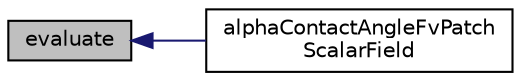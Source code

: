 digraph "evaluate"
{
  bgcolor="transparent";
  edge [fontname="Helvetica",fontsize="10",labelfontname="Helvetica",labelfontsize="10"];
  node [fontname="Helvetica",fontsize="10",shape=record];
  rankdir="LR";
  Node1 [label="evaluate",height=0.2,width=0.4,color="black", fillcolor="grey75", style="filled", fontcolor="black"];
  Node1 -> Node2 [dir="back",color="midnightblue",fontsize="10",style="solid",fontname="Helvetica"];
  Node2 [label="alphaContactAngleFvPatch\lScalarField",height=0.2,width=0.4,color="black",URL="$a00036.html#a06a5e7f1f5a75cf37fc3f921498293e8",tooltip="Construct as copy setting internal field reference. "];
}
